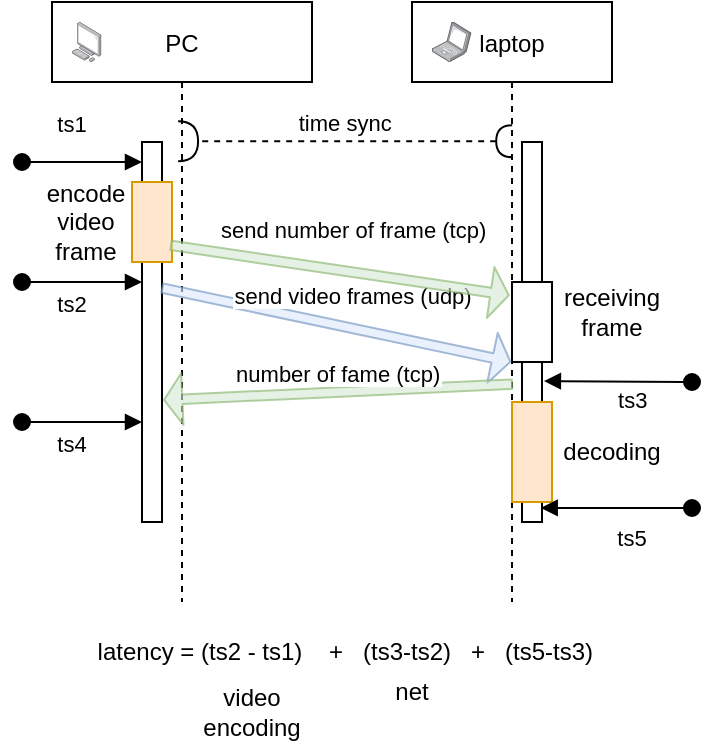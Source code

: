 <mxfile version="16.0.3" type="github">
  <diagram id="kgpKYQtTHZ0yAKxKKP6v" name="Page-1">
    <mxGraphModel dx="525" dy="261" grid="1" gridSize="10" guides="1" tooltips="1" connect="1" arrows="1" fold="1" page="1" pageScale="1" pageWidth="850" pageHeight="1100" math="0" shadow="0">
      <root>
        <mxCell id="0" />
        <mxCell id="1" parent="0" />
        <mxCell id="3nuBFxr9cyL0pnOWT2aG-1" value="PC" style="shape=umlLifeline;perimeter=lifelinePerimeter;container=1;collapsible=0;recursiveResize=0;rounded=0;shadow=0;strokeWidth=1;" parent="1" vertex="1">
          <mxGeometry x="120" y="80" width="130" height="300" as="geometry" />
        </mxCell>
        <mxCell id="3nuBFxr9cyL0pnOWT2aG-2" value="" style="points=[];perimeter=orthogonalPerimeter;rounded=0;shadow=0;strokeWidth=1;" parent="3nuBFxr9cyL0pnOWT2aG-1" vertex="1">
          <mxGeometry x="45" y="70" width="10" height="190" as="geometry" />
        </mxCell>
        <mxCell id="3nuBFxr9cyL0pnOWT2aG-3" value="ts1" style="verticalAlign=bottom;startArrow=oval;endArrow=block;startSize=8;shadow=0;strokeWidth=1;" parent="3nuBFxr9cyL0pnOWT2aG-1" target="3nuBFxr9cyL0pnOWT2aG-2" edge="1">
          <mxGeometry x="-0.167" y="10" relative="1" as="geometry">
            <mxPoint x="-15" y="80" as="sourcePoint" />
            <mxPoint as="offset" />
          </mxGeometry>
        </mxCell>
        <mxCell id="nw15DMsDSL3MZppzymeQ-1" value="" style="points=[];aspect=fixed;html=1;align=center;shadow=0;dashed=0;image;image=img/lib/allied_telesis/computer_and_terminals/Personal_Computer.svg;" vertex="1" parent="3nuBFxr9cyL0pnOWT2aG-1">
          <mxGeometry x="10" y="10" width="14.75" height="20" as="geometry" />
        </mxCell>
        <mxCell id="nw15DMsDSL3MZppzymeQ-8" value="" style="points=[];perimeter=orthogonalPerimeter;rounded=0;shadow=0;strokeWidth=1;fillColor=#ffe6cc;strokeColor=#d79b00;" vertex="1" parent="3nuBFxr9cyL0pnOWT2aG-1">
          <mxGeometry x="40" y="90" width="20" height="40" as="geometry" />
        </mxCell>
        <mxCell id="nw15DMsDSL3MZppzymeQ-9" value="encode&lt;br&gt;video frame" style="text;html=1;strokeColor=none;fillColor=none;align=center;verticalAlign=middle;whiteSpace=wrap;rounded=0;" vertex="1" parent="3nuBFxr9cyL0pnOWT2aG-1">
          <mxGeometry x="-12.63" y="95" width="60" height="30" as="geometry" />
        </mxCell>
        <mxCell id="nw15DMsDSL3MZppzymeQ-10" value="ts2" style="verticalAlign=bottom;startArrow=oval;endArrow=block;startSize=8;shadow=0;strokeWidth=1;" edge="1" parent="3nuBFxr9cyL0pnOWT2aG-1">
          <mxGeometry x="-0.167" y="-20" relative="1" as="geometry">
            <mxPoint x="-15" y="140" as="sourcePoint" />
            <mxPoint x="45" y="140" as="targetPoint" />
            <mxPoint as="offset" />
          </mxGeometry>
        </mxCell>
        <mxCell id="nw15DMsDSL3MZppzymeQ-22" value="ts4" style="verticalAlign=bottom;startArrow=oval;endArrow=block;startSize=8;shadow=0;strokeWidth=1;" edge="1" parent="3nuBFxr9cyL0pnOWT2aG-1">
          <mxGeometry x="-0.167" y="-20" relative="1" as="geometry">
            <mxPoint x="-15" y="210" as="sourcePoint" />
            <mxPoint x="45" y="210" as="targetPoint" />
            <mxPoint as="offset" />
          </mxGeometry>
        </mxCell>
        <mxCell id="3nuBFxr9cyL0pnOWT2aG-5" value="laptop" style="shape=umlLifeline;perimeter=lifelinePerimeter;container=1;collapsible=0;recursiveResize=0;rounded=0;shadow=0;strokeWidth=1;" parent="1" vertex="1">
          <mxGeometry x="300" y="80" width="100" height="300" as="geometry" />
        </mxCell>
        <mxCell id="3nuBFxr9cyL0pnOWT2aG-6" value="" style="points=[];perimeter=orthogonalPerimeter;rounded=0;shadow=0;strokeWidth=1;" parent="3nuBFxr9cyL0pnOWT2aG-5" vertex="1">
          <mxGeometry x="55" y="70" width="10" height="190" as="geometry" />
        </mxCell>
        <mxCell id="nw15DMsDSL3MZppzymeQ-2" value="" style="points=[];aspect=fixed;html=1;align=center;shadow=0;dashed=0;image;image=img/lib/allied_telesis/computer_and_terminals/Laptop.svg;" vertex="1" parent="3nuBFxr9cyL0pnOWT2aG-5">
          <mxGeometry x="10" y="10" width="19.72" height="20" as="geometry" />
        </mxCell>
        <mxCell id="3nuBFxr9cyL0pnOWT2aG-4" value="" style="points=[];perimeter=orthogonalPerimeter;rounded=0;shadow=0;strokeWidth=1;" parent="3nuBFxr9cyL0pnOWT2aG-5" vertex="1">
          <mxGeometry x="50" y="140" width="20" height="40" as="geometry" />
        </mxCell>
        <mxCell id="nw15DMsDSL3MZppzymeQ-17" value="" style="points=[];perimeter=orthogonalPerimeter;rounded=0;shadow=0;strokeWidth=1;fillColor=#ffe6cc;strokeColor=#d79b00;" vertex="1" parent="3nuBFxr9cyL0pnOWT2aG-5">
          <mxGeometry x="50" y="200" width="20" height="50" as="geometry" />
        </mxCell>
        <mxCell id="3nuBFxr9cyL0pnOWT2aG-7" value="time sync" style="verticalAlign=bottom;endArrow=halfCircle;dashed=1;endSize=8;exitX=0.501;exitY=0.232;shadow=0;strokeWidth=1;endFill=0;startArrow=halfCircle;startFill=0;exitDx=0;exitDy=0;exitPerimeter=0;entryX=0.485;entryY=0.232;entryDx=0;entryDy=0;entryPerimeter=0;" parent="1" source="3nuBFxr9cyL0pnOWT2aG-5" target="3nuBFxr9cyL0pnOWT2aG-1" edge="1">
          <mxGeometry relative="1" as="geometry">
            <mxPoint x="190" y="150" as="targetPoint" />
          </mxGeometry>
        </mxCell>
        <mxCell id="3nuBFxr9cyL0pnOWT2aG-8" value="send video frames (udp)" style="verticalAlign=bottom;endArrow=block;shadow=0;strokeWidth=1;exitX=0.968;exitY=0.384;exitDx=0;exitDy=0;exitPerimeter=0;shape=flexArrow;endSize=2.733;opacity=60;startSize=1;width=4.762;entryX=0.497;entryY=0.6;entryDx=0;entryDy=0;entryPerimeter=0;fillColor=#dae8fc;strokeColor=#6c8ebf;" parent="1" source="3nuBFxr9cyL0pnOWT2aG-2" target="3nuBFxr9cyL0pnOWT2aG-5" edge="1">
          <mxGeometry x="0.078" y="7" relative="1" as="geometry">
            <mxPoint x="195.1" y="223.09" as="sourcePoint" />
            <Array as="points" />
            <mxPoint as="offset" />
          </mxGeometry>
        </mxCell>
        <mxCell id="nw15DMsDSL3MZppzymeQ-12" value="ts3" style="verticalAlign=bottom;startArrow=oval;endArrow=block;startSize=8;shadow=0;strokeWidth=1;entryX=1.095;entryY=0.629;entryDx=0;entryDy=0;entryPerimeter=0;" edge="1" parent="1" target="3nuBFxr9cyL0pnOWT2aG-6">
          <mxGeometry x="-0.206" y="18" relative="1" as="geometry">
            <mxPoint x="440" y="270" as="sourcePoint" />
            <mxPoint x="360" y="260" as="targetPoint" />
            <mxPoint as="offset" />
            <Array as="points" />
          </mxGeometry>
        </mxCell>
        <mxCell id="nw15DMsDSL3MZppzymeQ-13" value="latency = (ts2 - ts1)&amp;nbsp; &amp;nbsp; +&amp;nbsp; &amp;nbsp;(ts3-ts2)&amp;nbsp; &amp;nbsp;+&amp;nbsp; &amp;nbsp;(ts5-ts3)&amp;nbsp;&amp;nbsp;" style="text;html=1;strokeColor=none;fillColor=none;align=center;verticalAlign=middle;whiteSpace=wrap;rounded=0;" vertex="1" parent="1">
          <mxGeometry x="130" y="390" width="280" height="30" as="geometry" />
        </mxCell>
        <mxCell id="nw15DMsDSL3MZppzymeQ-14" value="video encoding" style="text;html=1;strokeColor=none;fillColor=none;align=center;verticalAlign=middle;whiteSpace=wrap;rounded=0;" vertex="1" parent="1">
          <mxGeometry x="190" y="420" width="60" height="30" as="geometry" />
        </mxCell>
        <mxCell id="nw15DMsDSL3MZppzymeQ-15" value="net" style="text;html=1;strokeColor=none;fillColor=none;align=center;verticalAlign=middle;whiteSpace=wrap;rounded=0;" vertex="1" parent="1">
          <mxGeometry x="270" y="410" width="60" height="30" as="geometry" />
        </mxCell>
        <mxCell id="nw15DMsDSL3MZppzymeQ-16" value="receiving frame" style="text;html=1;strokeColor=none;fillColor=none;align=center;verticalAlign=middle;whiteSpace=wrap;rounded=0;" vertex="1" parent="1">
          <mxGeometry x="370" y="220" width="60" height="30" as="geometry" />
        </mxCell>
        <mxCell id="nw15DMsDSL3MZppzymeQ-18" value="ts5&#xa;" style="verticalAlign=bottom;startArrow=oval;endArrow=block;startSize=8;shadow=0;strokeWidth=1;entryX=0.718;entryY=1.059;entryDx=0;entryDy=0;entryPerimeter=0;" edge="1" parent="1" target="nw15DMsDSL3MZppzymeQ-17">
          <mxGeometry x="-0.207" y="37" relative="1" as="geometry">
            <mxPoint x="440" y="333" as="sourcePoint" />
            <mxPoint x="371.98" y="270.32" as="targetPoint" />
            <mxPoint as="offset" />
          </mxGeometry>
        </mxCell>
        <mxCell id="nw15DMsDSL3MZppzymeQ-19" value="decoding" style="text;html=1;strokeColor=none;fillColor=none;align=center;verticalAlign=middle;whiteSpace=wrap;rounded=0;" vertex="1" parent="1">
          <mxGeometry x="370" y="290" width="60" height="30" as="geometry" />
        </mxCell>
        <mxCell id="nw15DMsDSL3MZppzymeQ-21" value="number of fame (tcp)" style="verticalAlign=bottom;endArrow=block;shadow=0;strokeWidth=1;shape=flexArrow;endSize=2.733;opacity=60;startSize=1;width=4.762;fillColor=#d5e8d4;strokeColor=#82b366;exitX=0.505;exitY=0.637;exitDx=0;exitDy=0;exitPerimeter=0;entryX=1.048;entryY=0.679;entryDx=0;entryDy=0;entryPerimeter=0;" edge="1" parent="1" source="3nuBFxr9cyL0pnOWT2aG-5" target="3nuBFxr9cyL0pnOWT2aG-2">
          <mxGeometry relative="1" as="geometry">
            <mxPoint x="180.0" y="304.56" as="sourcePoint" />
            <mxPoint x="355.0" y="330" as="targetPoint" />
          </mxGeometry>
        </mxCell>
        <mxCell id="nw15DMsDSL3MZppzymeQ-23" value="send number of frame (tcp)" style="verticalAlign=bottom;endArrow=block;shadow=0;strokeWidth=1;shape=flexArrow;endSize=2.733;opacity=60;startSize=1;width=4.762;fillColor=#d5e8d4;strokeColor=#82b366;exitX=0.952;exitY=0.79;exitDx=0;exitDy=0;exitPerimeter=0;entryX=0.489;entryY=0.489;entryDx=0;entryDy=0;entryPerimeter=0;" edge="1" parent="1" source="nw15DMsDSL3MZppzymeQ-8" target="3nuBFxr9cyL0pnOWT2aG-5">
          <mxGeometry x="0.06" y="12" relative="1" as="geometry">
            <mxPoint x="360.5" y="281.1" as="sourcePoint" />
            <mxPoint x="185.48" y="289.01" as="targetPoint" />
            <mxPoint as="offset" />
          </mxGeometry>
        </mxCell>
      </root>
    </mxGraphModel>
  </diagram>
</mxfile>
